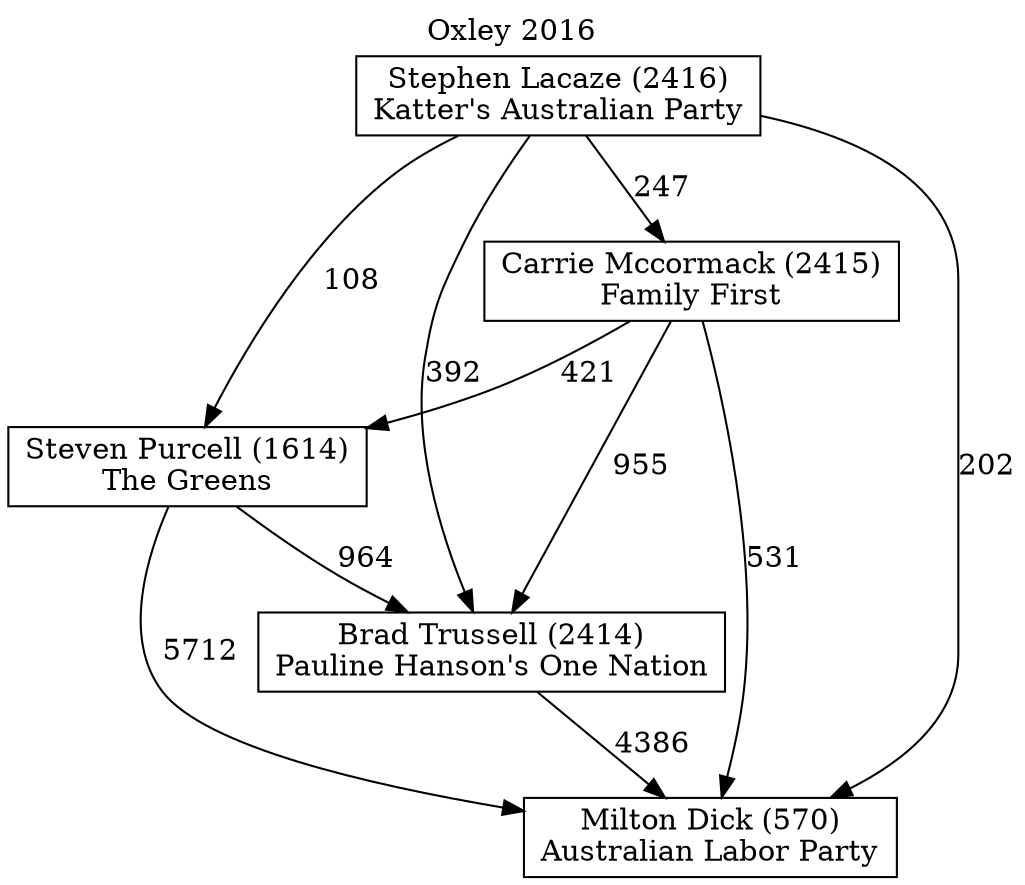 // House preference flow
digraph "Milton Dick (570)_Oxley_2016" {
	graph [label="Oxley 2016" labelloc=t mclimit=10]
	node [shape=box]
	"Brad Trussell (2414)" [label="Brad Trussell (2414)
Pauline Hanson's One Nation"]
	"Carrie Mccormack (2415)" [label="Carrie Mccormack (2415)
Family First"]
	"Milton Dick (570)" [label="Milton Dick (570)
Australian Labor Party"]
	"Stephen Lacaze (2416)" [label="Stephen Lacaze (2416)
Katter's Australian Party"]
	"Steven Purcell (1614)" [label="Steven Purcell (1614)
The Greens"]
	"Brad Trussell (2414)" -> "Milton Dick (570)" [label=4386]
	"Carrie Mccormack (2415)" -> "Brad Trussell (2414)" [label=955]
	"Carrie Mccormack (2415)" -> "Milton Dick (570)" [label=531]
	"Carrie Mccormack (2415)" -> "Steven Purcell (1614)" [label=421]
	"Stephen Lacaze (2416)" -> "Brad Trussell (2414)" [label=392]
	"Stephen Lacaze (2416)" -> "Carrie Mccormack (2415)" [label=247]
	"Stephen Lacaze (2416)" -> "Milton Dick (570)" [label=202]
	"Stephen Lacaze (2416)" -> "Steven Purcell (1614)" [label=108]
	"Steven Purcell (1614)" -> "Brad Trussell (2414)" [label=964]
	"Steven Purcell (1614)" -> "Milton Dick (570)" [label=5712]
}

